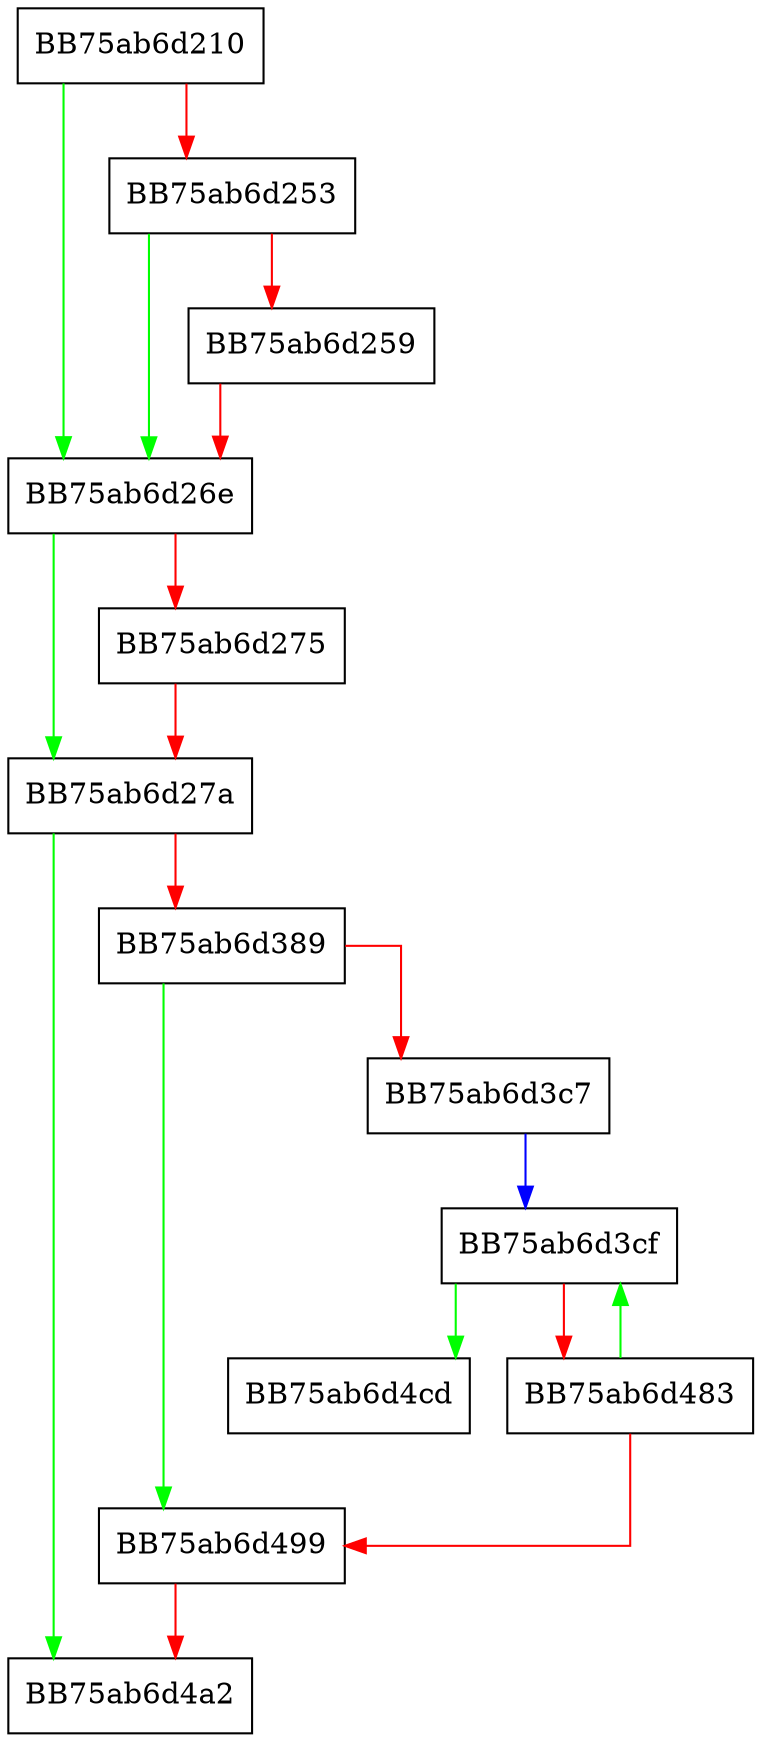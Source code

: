 digraph WriteSQLite {
  node [shape="box"];
  graph [splines=ortho];
  BB75ab6d210 -> BB75ab6d26e [color="green"];
  BB75ab6d210 -> BB75ab6d253 [color="red"];
  BB75ab6d253 -> BB75ab6d26e [color="green"];
  BB75ab6d253 -> BB75ab6d259 [color="red"];
  BB75ab6d259 -> BB75ab6d26e [color="red"];
  BB75ab6d26e -> BB75ab6d27a [color="green"];
  BB75ab6d26e -> BB75ab6d275 [color="red"];
  BB75ab6d275 -> BB75ab6d27a [color="red"];
  BB75ab6d27a -> BB75ab6d4a2 [color="green"];
  BB75ab6d27a -> BB75ab6d389 [color="red"];
  BB75ab6d389 -> BB75ab6d499 [color="green"];
  BB75ab6d389 -> BB75ab6d3c7 [color="red"];
  BB75ab6d3c7 -> BB75ab6d3cf [color="blue"];
  BB75ab6d3cf -> BB75ab6d4cd [color="green"];
  BB75ab6d3cf -> BB75ab6d483 [color="red"];
  BB75ab6d483 -> BB75ab6d3cf [color="green"];
  BB75ab6d483 -> BB75ab6d499 [color="red"];
  BB75ab6d499 -> BB75ab6d4a2 [color="red"];
}